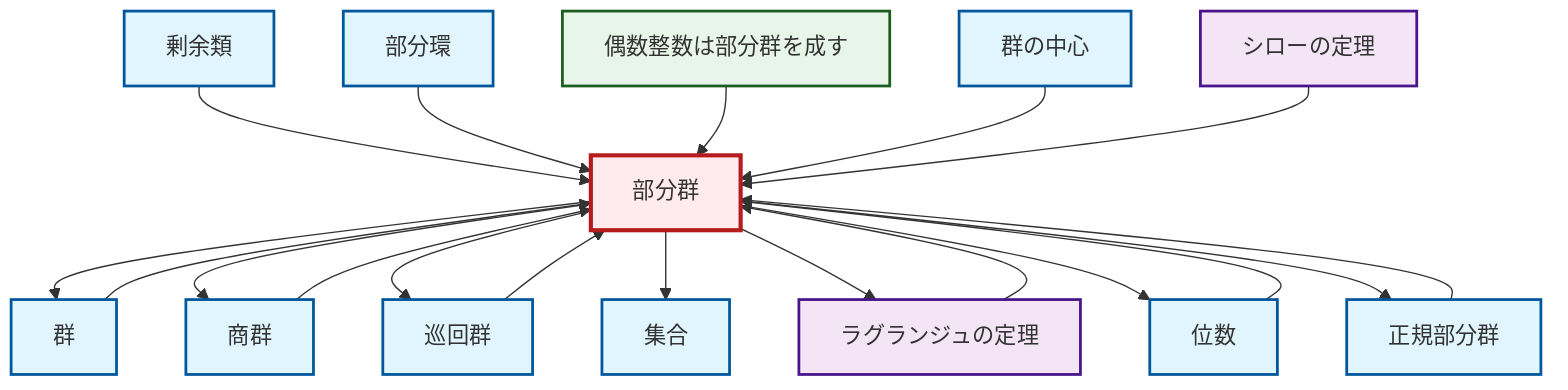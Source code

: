 graph TD
    classDef definition fill:#e1f5fe,stroke:#01579b,stroke-width:2px
    classDef theorem fill:#f3e5f5,stroke:#4a148c,stroke-width:2px
    classDef axiom fill:#fff3e0,stroke:#e65100,stroke-width:2px
    classDef example fill:#e8f5e9,stroke:#1b5e20,stroke-width:2px
    classDef current fill:#ffebee,stroke:#b71c1c,stroke-width:3px
    ex-even-integers-subgroup["偶数整数は部分群を成す"]:::example
    thm-lagrange["ラグランジュの定理"]:::theorem
    def-cyclic-group["巡回群"]:::definition
    def-coset["剰余類"]:::definition
    def-order["位数"]:::definition
    def-group["群"]:::definition
    thm-sylow["シローの定理"]:::theorem
    def-normal-subgroup["正規部分群"]:::definition
    def-quotient-group["商群"]:::definition
    def-center-of-group["群の中心"]:::definition
    def-subgroup["部分群"]:::definition
    def-set["集合"]:::definition
    def-subring["部分環"]:::definition
    def-subgroup --> def-group
    thm-lagrange --> def-subgroup
    def-coset --> def-subgroup
    def-normal-subgroup --> def-subgroup
    def-subring --> def-subgroup
    def-quotient-group --> def-subgroup
    def-group --> def-subgroup
    def-subgroup --> def-quotient-group
    def-subgroup --> def-cyclic-group
    def-subgroup --> def-set
    def-subgroup --> thm-lagrange
    def-subgroup --> def-order
    def-subgroup --> def-normal-subgroup
    ex-even-integers-subgroup --> def-subgroup
    def-order --> def-subgroup
    def-center-of-group --> def-subgroup
    thm-sylow --> def-subgroup
    def-cyclic-group --> def-subgroup
    class def-subgroup current